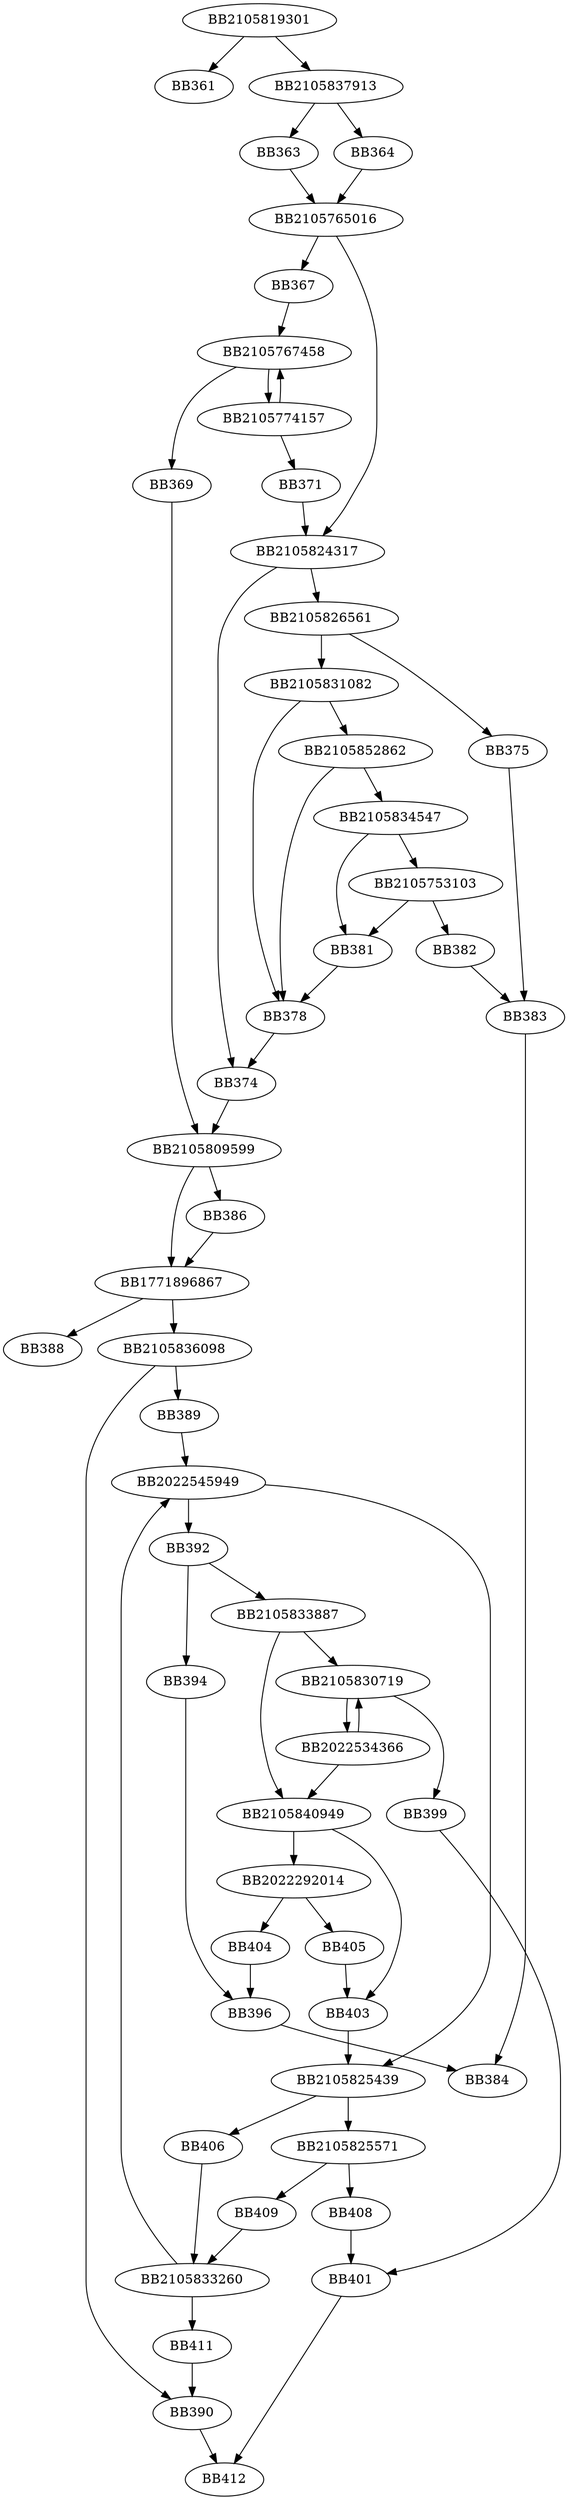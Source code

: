 digraph G{
	BB2105819301->BB361;
	BB2105819301->BB2105837913;
	BB2105837913->BB363;
	BB2105837913->BB364;
	BB364->BB2105765016;
	BB363->BB2105765016;
	BB2105765016->BB2105824317;
	BB2105765016->BB367;
	BB367->BB2105767458;
	BB2105767458->BB369;
	BB2105767458->BB2105774157;
	BB2105774157->BB371;
	BB2105774157->BB2105767458;
	BB371->BB2105824317;
	BB369->BB2105809599;
	BB2105824317->BB2105826561;
	BB2105824317->BB374;
	BB2105826561->BB375;
	BB2105826561->BB2105831082;
	BB2105831082->BB2105852862;
	BB2105831082->BB378;
	BB2105852862->BB2105834547;
	BB2105852862->BB378;
	BB2105834547->BB2105753103;
	BB2105834547->BB381;
	BB2105753103->BB382;
	BB2105753103->BB381;
	BB381->BB378;
	BB378->BB374;
	BB382->BB383;
	BB375->BB383;
	BB383->BB384;
	BB374->BB2105809599;
	BB2105809599->BB1771896867;
	BB2105809599->BB386;
	BB386->BB1771896867;
	BB1771896867->BB2105836098;
	BB1771896867->BB388;
	BB2105836098->BB389;
	BB2105836098->BB390;
	BB389->BB2022545949;
	BB2022545949->BB392;
	BB2022545949->BB2105825439;
	BB392->BB394;
	BB392->BB2105833887;
	BB394->BB396;
	BB2105833887->BB2105830719;
	BB2105833887->BB2105840949;
	BB2105830719->BB399;
	BB2105830719->BB2022534366;
	BB399->BB401;
	BB2022534366->BB2105830719;
	BB2022534366->BB2105840949;
	BB2105840949->BB2022292014;
	BB2105840949->BB403;
	BB2022292014->BB404;
	BB2022292014->BB405;
	BB405->BB403;
	BB403->BB2105825439;
	BB404->BB396;
	BB2105825439->BB406;
	BB2105825439->BB2105825571;
	BB2105825571->BB408;
	BB2105825571->BB409;
	BB408->BB401;
	BB409->BB2105833260;
	BB406->BB2105833260;
	BB2105833260->BB2022545949;
	BB2105833260->BB411;
	BB411->BB390;
	BB401->BB412;
	BB390->BB412;
	BB396->BB384;
}

